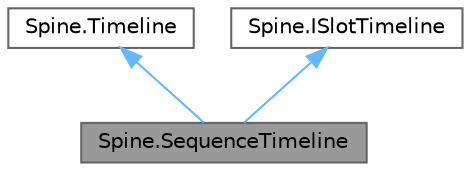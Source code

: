 digraph "Spine.SequenceTimeline"
{
 // LATEX_PDF_SIZE
  bgcolor="transparent";
  edge [fontname=Helvetica,fontsize=10,labelfontname=Helvetica,labelfontsize=10];
  node [fontname=Helvetica,fontsize=10,shape=box,height=0.2,width=0.4];
  Node1 [id="Node000001",label="Spine.SequenceTimeline",height=0.2,width=0.4,color="gray40", fillcolor="grey60", style="filled", fontcolor="black",tooltip="Changes a slot's Slot.SequenceIndex for an attachment's Sequence."];
  Node2 -> Node1 [id="edge3_Node000001_Node000002",dir="back",color="steelblue1",style="solid",tooltip=" "];
  Node2 [id="Node000002",label="Spine.Timeline",height=0.2,width=0.4,color="gray40", fillcolor="white", style="filled",URL="$class_spine_1_1_timeline.html",tooltip="The base class for all timelines."];
  Node3 -> Node1 [id="edge4_Node000001_Node000003",dir="back",color="steelblue1",style="solid",tooltip=" "];
  Node3 [id="Node000003",label="Spine.ISlotTimeline",height=0.2,width=0.4,color="gray40", fillcolor="white", style="filled",URL="$interface_spine_1_1_i_slot_timeline.html",tooltip="An interface for timelines which change the property of a slot."];
}
